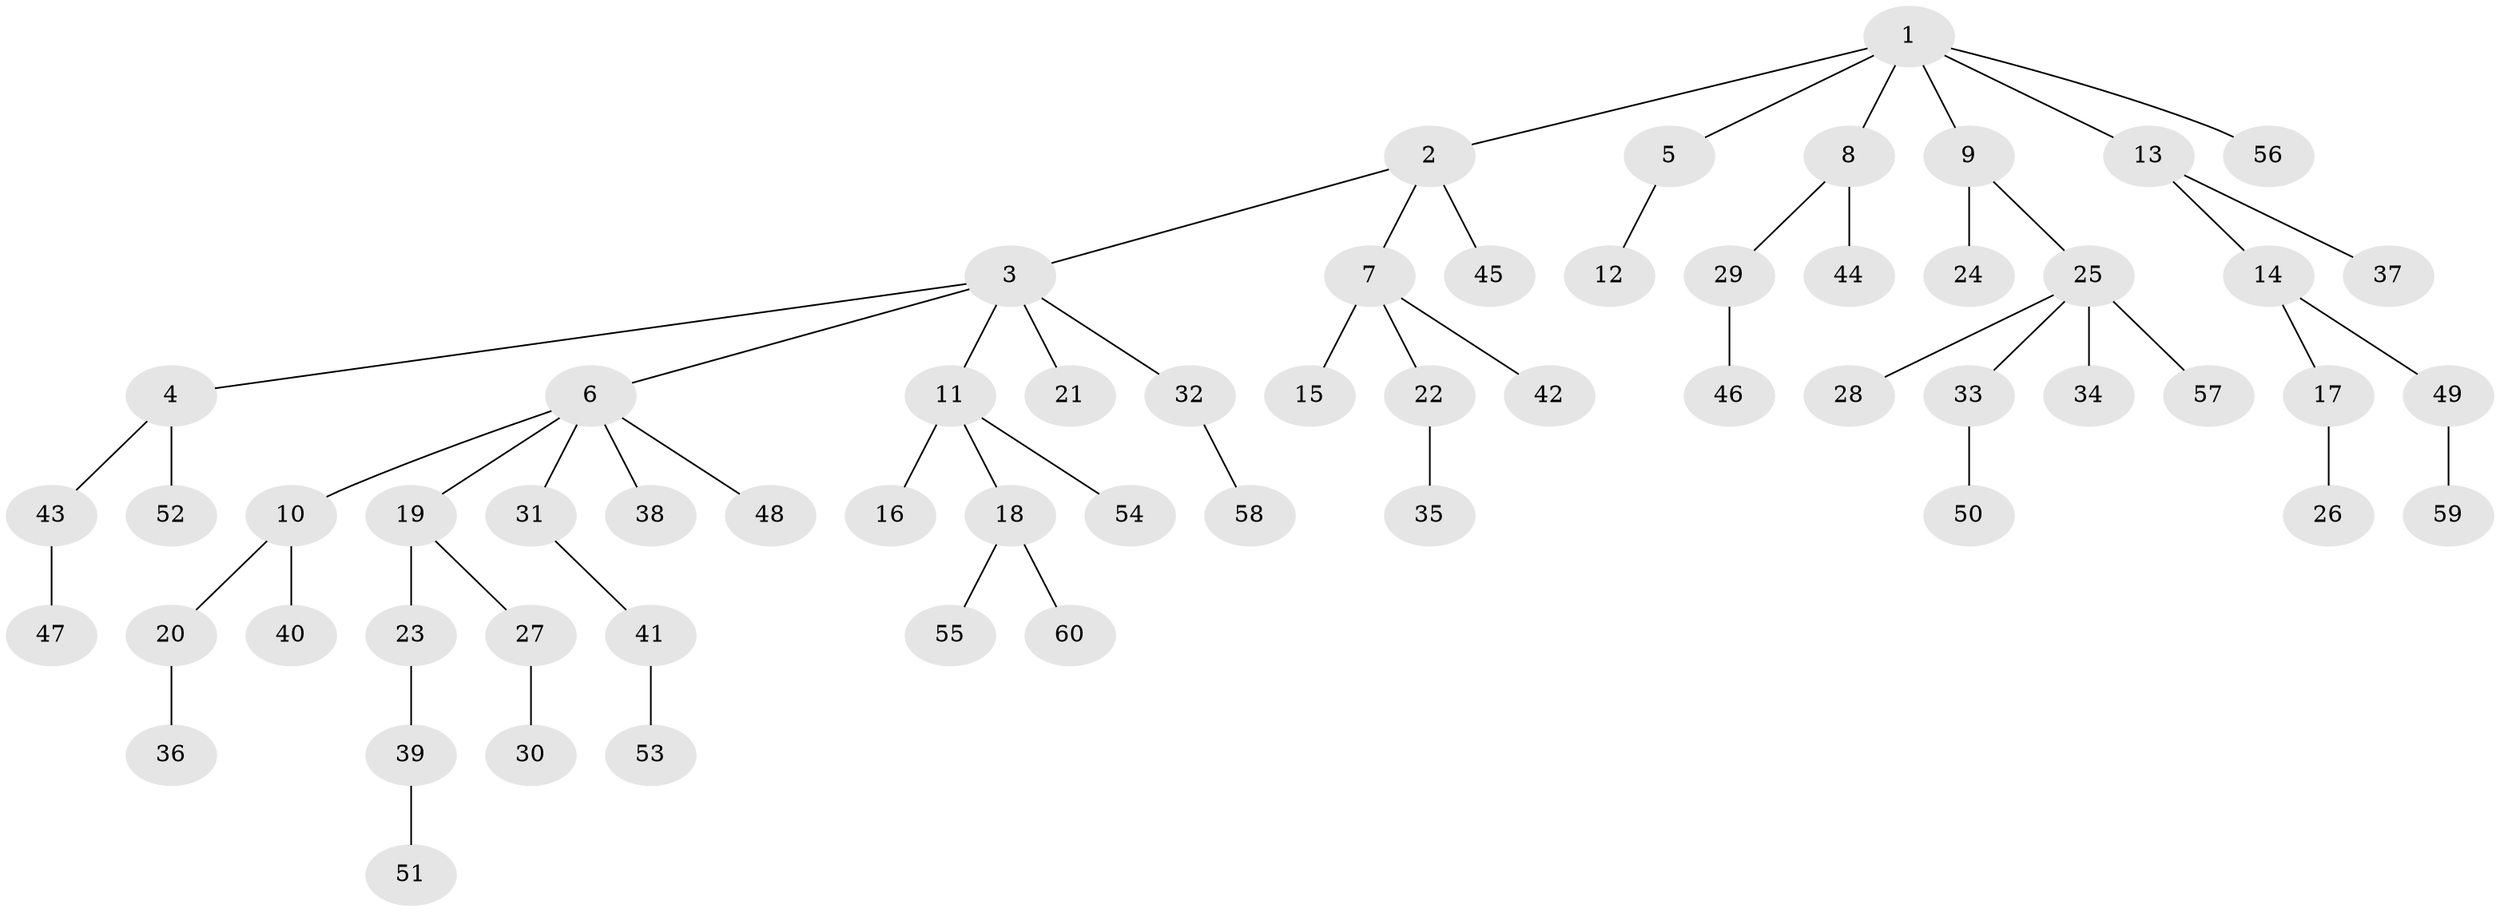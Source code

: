// coarse degree distribution, {8: 0.041666666666666664, 9: 0.041666666666666664, 1: 0.7083333333333334, 2: 0.125, 3: 0.08333333333333333}
// Generated by graph-tools (version 1.1) at 2025/19/03/04/25 18:19:13]
// undirected, 60 vertices, 59 edges
graph export_dot {
graph [start="1"]
  node [color=gray90,style=filled];
  1;
  2;
  3;
  4;
  5;
  6;
  7;
  8;
  9;
  10;
  11;
  12;
  13;
  14;
  15;
  16;
  17;
  18;
  19;
  20;
  21;
  22;
  23;
  24;
  25;
  26;
  27;
  28;
  29;
  30;
  31;
  32;
  33;
  34;
  35;
  36;
  37;
  38;
  39;
  40;
  41;
  42;
  43;
  44;
  45;
  46;
  47;
  48;
  49;
  50;
  51;
  52;
  53;
  54;
  55;
  56;
  57;
  58;
  59;
  60;
  1 -- 2;
  1 -- 5;
  1 -- 8;
  1 -- 9;
  1 -- 13;
  1 -- 56;
  2 -- 3;
  2 -- 7;
  2 -- 45;
  3 -- 4;
  3 -- 6;
  3 -- 11;
  3 -- 21;
  3 -- 32;
  4 -- 43;
  4 -- 52;
  5 -- 12;
  6 -- 10;
  6 -- 19;
  6 -- 31;
  6 -- 38;
  6 -- 48;
  7 -- 15;
  7 -- 22;
  7 -- 42;
  8 -- 29;
  8 -- 44;
  9 -- 24;
  9 -- 25;
  10 -- 20;
  10 -- 40;
  11 -- 16;
  11 -- 18;
  11 -- 54;
  13 -- 14;
  13 -- 37;
  14 -- 17;
  14 -- 49;
  17 -- 26;
  18 -- 55;
  18 -- 60;
  19 -- 23;
  19 -- 27;
  20 -- 36;
  22 -- 35;
  23 -- 39;
  25 -- 28;
  25 -- 33;
  25 -- 34;
  25 -- 57;
  27 -- 30;
  29 -- 46;
  31 -- 41;
  32 -- 58;
  33 -- 50;
  39 -- 51;
  41 -- 53;
  43 -- 47;
  49 -- 59;
}
